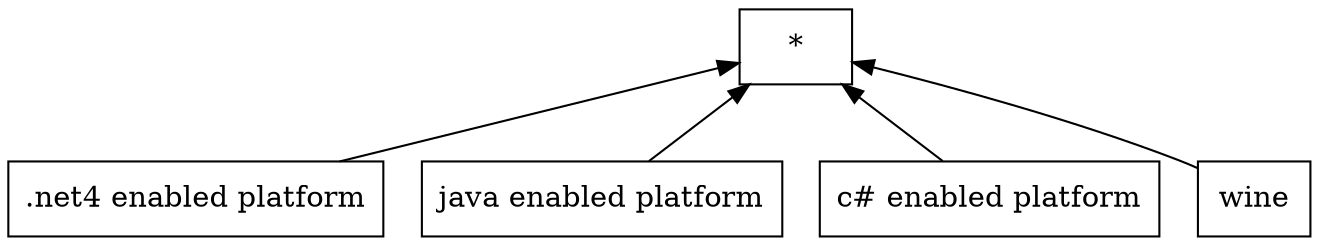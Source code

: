 digraph G { 
 rankdir=BT;
 subgraph ba { 
1 [shape=record,label="{.net4 enabled platform}"];
2 [shape=record,label="{*}"];
3 [shape=record,label="{java enabled platform}"];
4 [shape=record,label="{c# enabled platform}"];
5 [shape=record,label="{wine}"];
1 -> 2
3 -> 2
4 -> 2
5 -> 2
}}